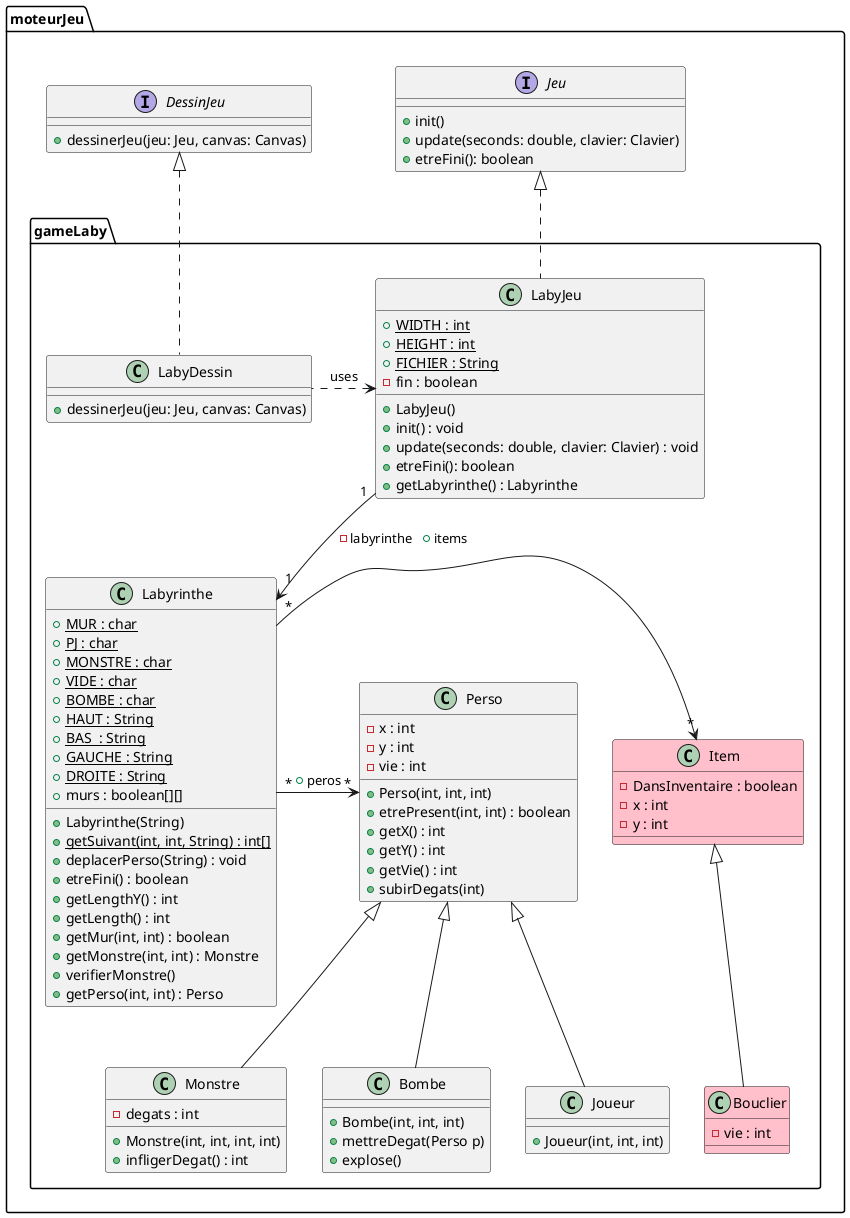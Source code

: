 @startuml
package moteurJeu {

interface Jeu{
+ init()
+ update(seconds: double, clavier: Clavier)
+ etreFini(): boolean
}


interface DessinJeu {
+ dessinerJeu(jeu: Jeu, canvas: Canvas)
}

package gameLaby{

class LabyJeu{
+ {static} WIDTH : int
+ {static} HEIGHT : int
+ {static} FICHIER : String
- fin : boolean
+ LabyJeu()
+ init() : void
+ update(seconds: double, clavier: Clavier) : void
+ etreFini(): boolean
+ getLabyrinthe() : Labyrinthe
}

class Labyrinthe {
  + {static} MUR : char
  + {static} PJ : char
  + {static} MONSTRE : char
  + {static} VIDE : char
  + {static} BOMBE : char
  + {static} HAUT : String
  + {static} BAS  : String
  + {static} GAUCHE : String
  + {static} DROITE : String
  + murs : boolean[][]
  + Labyrinthe(String)
  + {static} getSuivant(int, int, String) : int[]
  + deplacerPerso(String) : void
  + etreFini() : boolean
  + getLengthY() : int
  + getLength() : int
  + getMur(int, int) : boolean
  + getMonstre(int, int) : Monstre
  + verifierMonstre()
  + getPerso(int, int) : Perso
}


Jeu <|.. LabyJeu


LabyJeu "1" --> "1" Labyrinthe : -labyrinthe


class LabyDessin{
+ dessinerJeu(jeu: Jeu, canvas: Canvas)
}

DessinJeu <|.. LabyDessin
LabyJeu <. LabyDessin:uses

class Perso {
  - x : int
  - y : int
  - vie : int
  + Perso(int, int, int)
  + etrePresent(int, int) : boolean
  + getX() : int
  + getY() : int
  + getVie() : int
  + subirDegats(int)
}


class Monstre extends Perso {
  - degats : int
  + Monstre(int, int, int, int)
  + infligerDegat() : int
}
class Bombe extends Perso {
  + Bombe(int, int, int)
  + mettreDegat(Perso p)
  + explose()
}
class Joueur extends Perso{
  + Joueur(int, int, int)
}

class Item #pink {
  - DansInventaire : boolean
  - x : int
  - y : int
}

class Bouclier #pink extends Item {
  - vie : int
}

Labyrinthe "*" -> "*" Item : + items
Labyrinthe "*" -> "*" Perso : + peros
}
@enduml